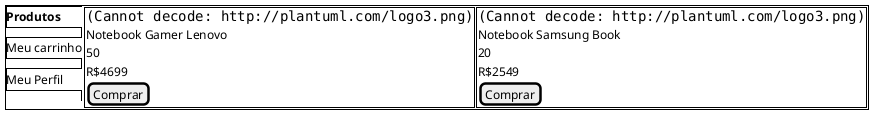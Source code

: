 @startsalt produtos
{+

    {/ <b>Produtos
    Meu carrinho
    Meu Perfil} |

   { 
   !$produto1 = { "titulo": "Notebook Gamer Lenovo" ,"disponivel": 50, "valor": "R$4699", "imagem": "http://plantuml.com/logo3.png"}
   !$produto2 = { "titulo": "Notebook Samsung Book" ,"disponivel": 20, "valor": "R$2549", "imagem": "http://plantuml.com/logo3.png"}
   
   !log a forma que é listada os produtos seria uma feature mandatoria
   !procedure listaprodutos($produto)
   {^
    <img:"$produto.imagem">
    $produto.titulo
    $produto.disponivel
    $produto.valor
    [Comprar]
   } 
   !endprocedure
   
   listaprodutos($produto1)
   listaprodutos($produto2)
   } 

}
@endsalt